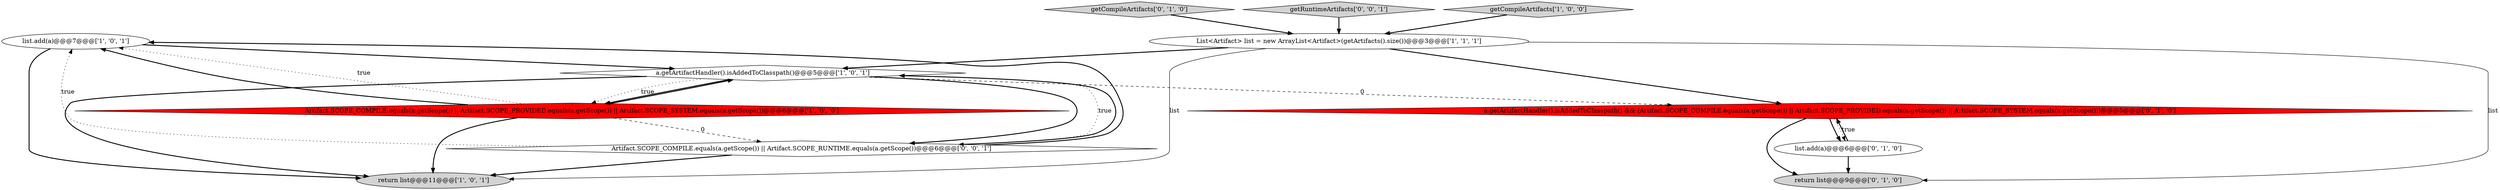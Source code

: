 digraph {
1 [style = filled, label = "return list@@@11@@@['1', '0', '1']", fillcolor = lightgray, shape = ellipse image = "AAA0AAABBB1BBB"];
5 [style = filled, label = "list.add(a)@@@7@@@['1', '0', '1']", fillcolor = white, shape = ellipse image = "AAA0AAABBB1BBB"];
9 [style = filled, label = "getCompileArtifacts['0', '1', '0']", fillcolor = lightgray, shape = diamond image = "AAA0AAABBB2BBB"];
0 [style = filled, label = "Artifact.SCOPE_COMPILE.equals(a.getScope()) || Artifact.SCOPE_PROVIDED.equals(a.getScope()) || Artifact.SCOPE_SYSTEM.equals(a.getScope())@@@6@@@['1', '0', '0']", fillcolor = red, shape = diamond image = "AAA1AAABBB1BBB"];
10 [style = filled, label = "Artifact.SCOPE_COMPILE.equals(a.getScope()) || Artifact.SCOPE_RUNTIME.equals(a.getScope())@@@6@@@['0', '0', '1']", fillcolor = white, shape = diamond image = "AAA0AAABBB3BBB"];
6 [style = filled, label = "a.getArtifactHandler().isAddedToClasspath() && (Artifact.SCOPE_COMPILE.equals(a.getScope()) || Artifact.SCOPE_PROVIDED.equals(a.getScope()) || Artifact.SCOPE_SYSTEM.equals(a.getScope()))@@@5@@@['0', '1', '0']", fillcolor = red, shape = diamond image = "AAA1AAABBB2BBB"];
3 [style = filled, label = "a.getArtifactHandler().isAddedToClasspath()@@@5@@@['1', '0', '1']", fillcolor = white, shape = diamond image = "AAA0AAABBB1BBB"];
11 [style = filled, label = "getRuntimeArtifacts['0', '0', '1']", fillcolor = lightgray, shape = diamond image = "AAA0AAABBB3BBB"];
2 [style = filled, label = "getCompileArtifacts['1', '0', '0']", fillcolor = lightgray, shape = diamond image = "AAA0AAABBB1BBB"];
7 [style = filled, label = "return list@@@9@@@['0', '1', '0']", fillcolor = lightgray, shape = ellipse image = "AAA0AAABBB2BBB"];
8 [style = filled, label = "list.add(a)@@@6@@@['0', '1', '0']", fillcolor = white, shape = ellipse image = "AAA0AAABBB2BBB"];
4 [style = filled, label = "List<Artifact> list = new ArrayList<Artifact>(getArtifacts().size())@@@3@@@['1', '1', '1']", fillcolor = white, shape = ellipse image = "AAA0AAABBB1BBB"];
0->3 [style = bold, label=""];
5->3 [style = bold, label=""];
4->1 [style = solid, label="list"];
4->3 [style = bold, label=""];
3->6 [style = dashed, label="0"];
0->5 [style = dotted, label="true"];
3->1 [style = bold, label=""];
4->6 [style = bold, label=""];
9->4 [style = bold, label=""];
11->4 [style = bold, label=""];
3->10 [style = dotted, label="true"];
10->3 [style = bold, label=""];
8->6 [style = bold, label=""];
4->7 [style = solid, label="list"];
10->5 [style = dotted, label="true"];
2->4 [style = bold, label=""];
0->10 [style = dashed, label="0"];
3->0 [style = bold, label=""];
8->7 [style = bold, label=""];
3->10 [style = bold, label=""];
5->1 [style = bold, label=""];
10->5 [style = bold, label=""];
6->8 [style = dotted, label="true"];
0->1 [style = bold, label=""];
6->8 [style = bold, label=""];
3->0 [style = dotted, label="true"];
6->7 [style = bold, label=""];
10->1 [style = bold, label=""];
0->5 [style = bold, label=""];
}
